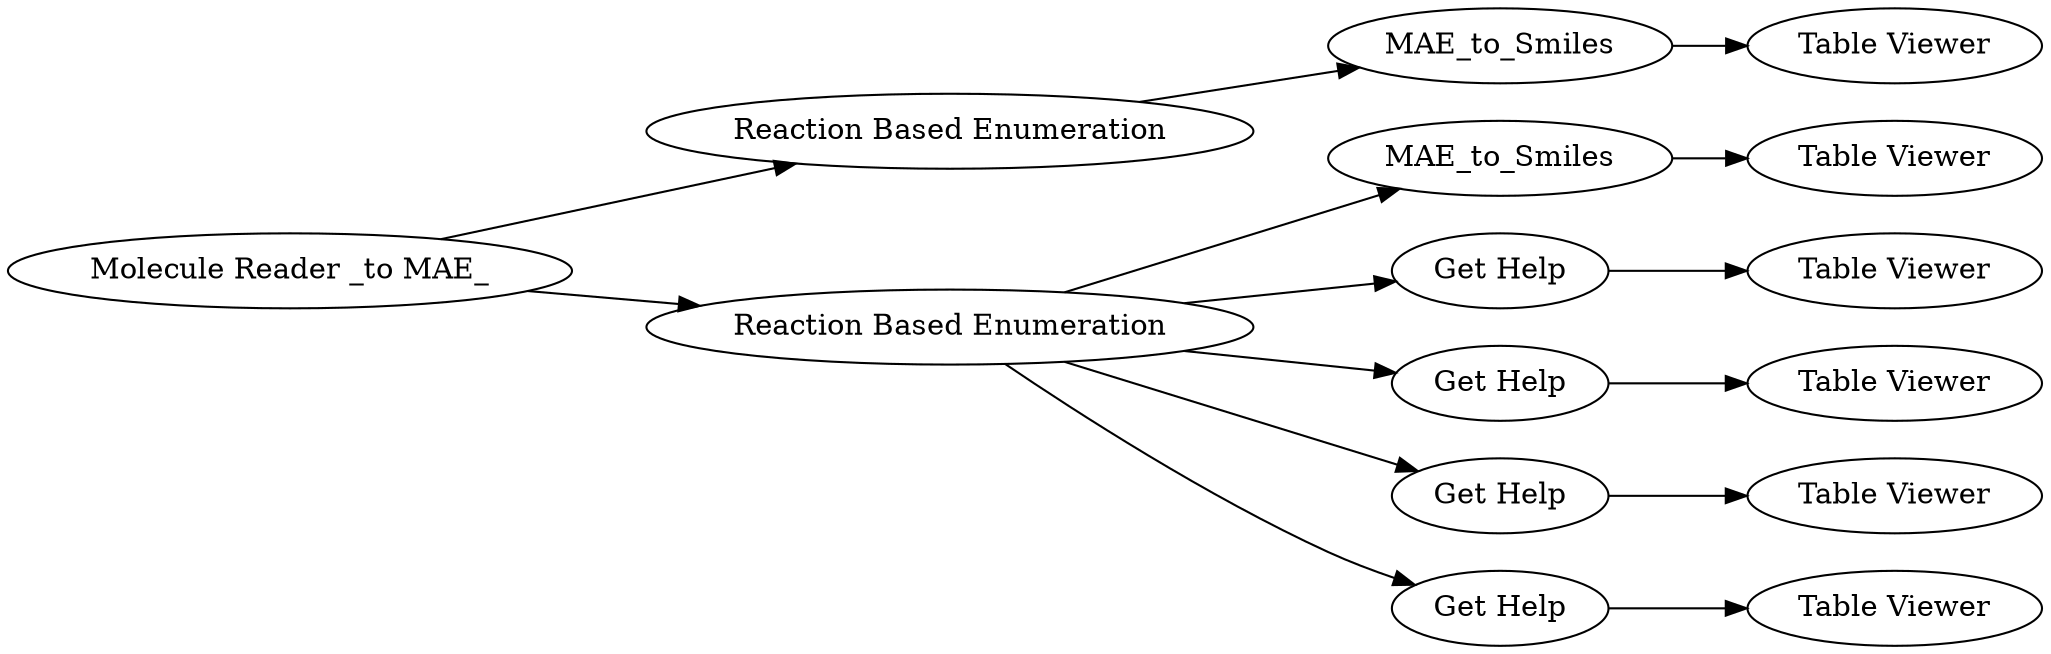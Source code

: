 digraph {
	16 [label="Molecule Reader _to MAE_"]
	17 [label="Reaction Based Enumeration"]
	18 [label="Table Viewer"]
	19 [label=MAE_to_Smiles]
	27 [label="Reaction Based Enumeration"]
	28 [label=MAE_to_Smiles]
	29 [label="Table Viewer"]
	31 [label="Get Help"]
	153 [label="Get Help"]
	154 [label="Table Viewer"]
	155 [label="Get Help"]
	156 [label="Table Viewer"]
	157 [label="Get Help"]
	158 [label="Table Viewer"]
	159 [label="Table Viewer"]
	16 -> 17
	16 -> 27
	17 -> 19
	19 -> 18
	27 -> 155
	27 -> 153
	27 -> 31
	27 -> 157
	27 -> 28
	28 -> 29
	31 -> 158
	153 -> 154
	155 -> 156
	157 -> 159
	rankdir=LR
}
